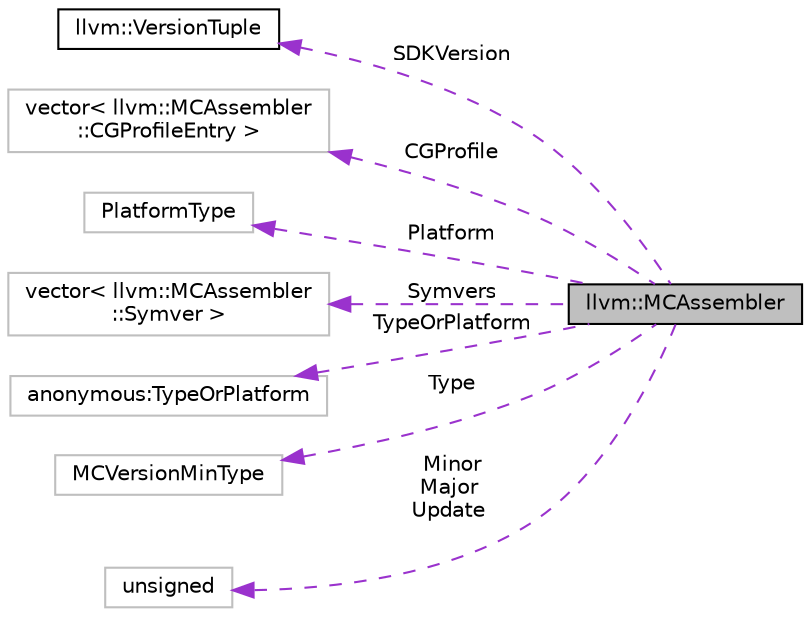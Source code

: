 digraph "llvm::MCAssembler"
{
 // LATEX_PDF_SIZE
  bgcolor="transparent";
  edge [fontname="Helvetica",fontsize="10",labelfontname="Helvetica",labelfontsize="10"];
  node [fontname="Helvetica",fontsize="10",shape=record];
  rankdir="LR";
  Node1 [label="llvm::MCAssembler",height=0.2,width=0.4,color="black", fillcolor="grey75", style="filled", fontcolor="black",tooltip=" "];
  Node2 -> Node1 [dir="back",color="darkorchid3",fontsize="10",style="dashed",label=" SDKVersion" ,fontname="Helvetica"];
  Node2 [label="llvm::VersionTuple",height=0.2,width=0.4,color="black",URL="$classllvm_1_1VersionTuple.html",tooltip="Represents a version number in the form major[.minor[.subminor[.build]]]."];
  Node3 -> Node1 [dir="back",color="darkorchid3",fontsize="10",style="dashed",label=" CGProfile" ,fontname="Helvetica"];
  Node3 [label="vector\< llvm::MCAssembler\l::CGProfileEntry \>",height=0.2,width=0.4,color="grey75",tooltip=" "];
  Node4 -> Node1 [dir="back",color="darkorchid3",fontsize="10",style="dashed",label=" Platform" ,fontname="Helvetica"];
  Node4 [label="PlatformType",height=0.2,width=0.4,color="grey75",tooltip=" "];
  Node5 -> Node1 [dir="back",color="darkorchid3",fontsize="10",style="dashed",label=" Symvers" ,fontname="Helvetica"];
  Node5 [label="vector\< llvm::MCAssembler\l::Symver \>",height=0.2,width=0.4,color="grey75",tooltip=" "];
  Node6 -> Node1 [dir="back",color="darkorchid3",fontsize="10",style="dashed",label=" TypeOrPlatform" ,fontname="Helvetica"];
  Node6 [label="anonymous:TypeOrPlatform",height=0.2,width=0.4,color="grey75",tooltip=" "];
  Node7 -> Node1 [dir="back",color="darkorchid3",fontsize="10",style="dashed",label=" Type" ,fontname="Helvetica"];
  Node7 [label="MCVersionMinType",height=0.2,width=0.4,color="grey75",tooltip=" "];
  Node8 -> Node1 [dir="back",color="darkorchid3",fontsize="10",style="dashed",label=" Minor\nMajor\nUpdate" ,fontname="Helvetica"];
  Node8 [label="unsigned",height=0.2,width=0.4,color="grey75",tooltip=" "];
}
